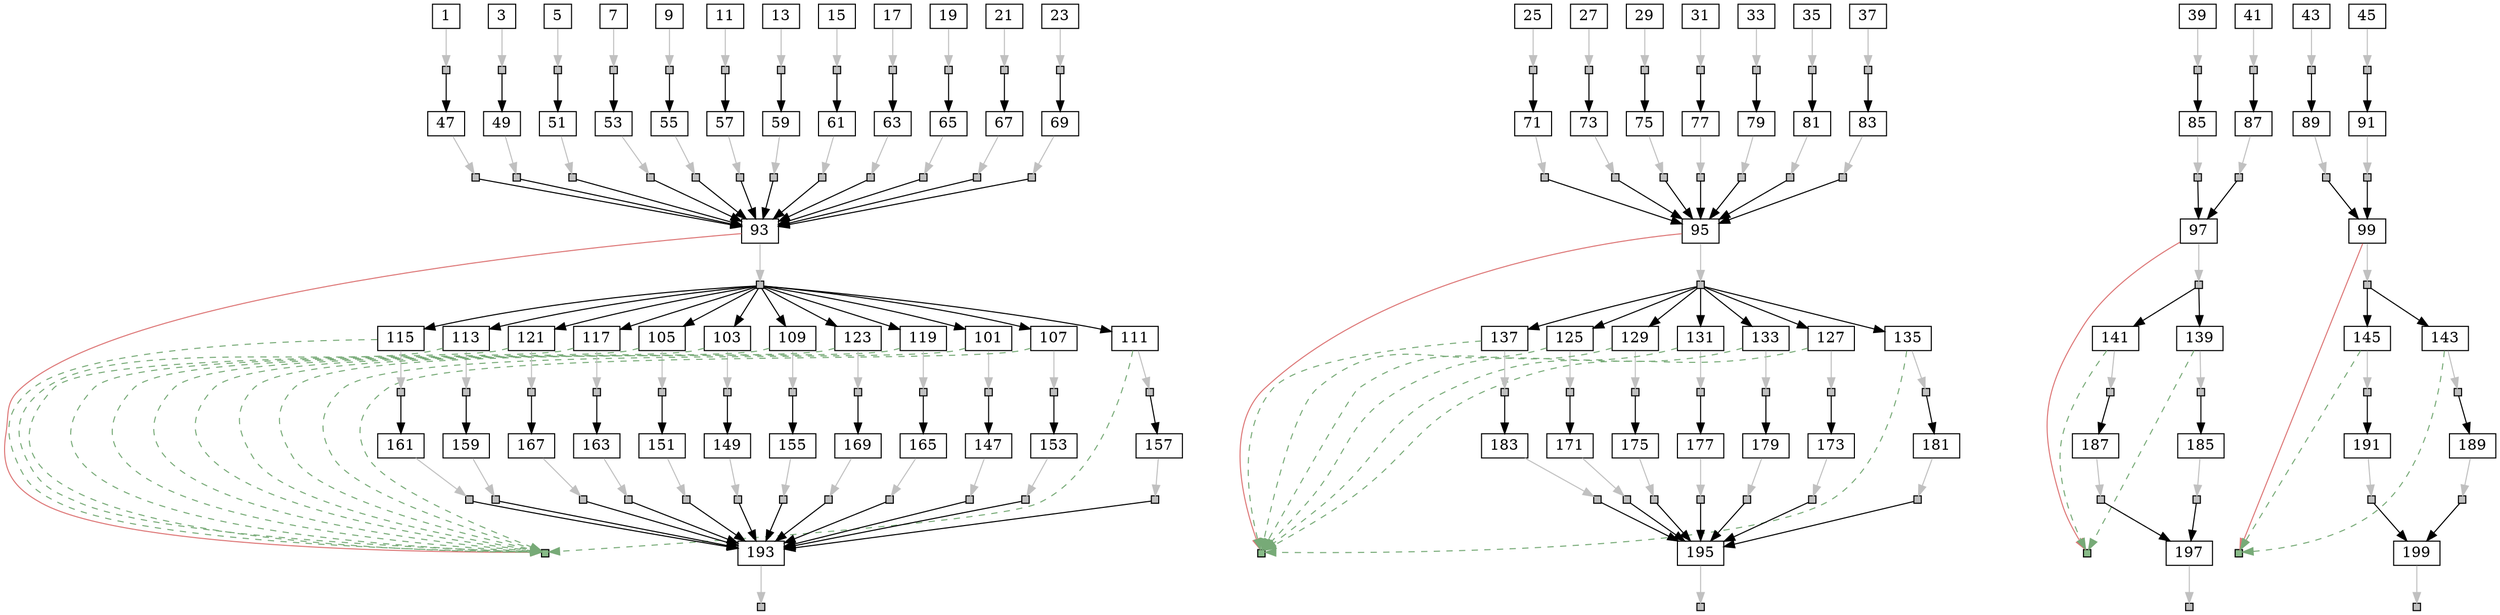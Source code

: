 strict digraph  {
	node [label="\N"];
	1	 [height=0,
		shape=rect,
		size=17.79,
		width=0];
	2	 [fillcolor=gray,
		height=0.1,
		label="",
		shape=rect,
		size=0,
		style=filled,
		width=0.1];
	1 -> 2	 [color=gray,
		size=41535820.0];
	47	 [height=0,
		shape=rect,
		size=567.43,
		width=0];
	2 -> 47	 [size=1017691.0];
	3	 [height=0,
		shape=rect,
		size=18.22,
		width=0];
	4	 [fillcolor=gray,
		height=0.1,
		label="",
		shape=rect,
		size=0,
		style=filled,
		width=0.1];
	3 -> 4	 [color=gray,
		size=41493153.0];
	49	 [height=0,
		shape=rect,
		size=326.45,
		width=0];
	4 -> 49	 [size=974220.0];
	5	 [height=0,
		shape=rect,
		size=17.92,
		width=0];
	6	 [fillcolor=gray,
		height=0.1,
		label="",
		shape=rect,
		size=0,
		style=filled,
		width=0.1];
	5 -> 6	 [color=gray,
		size=41487028.0];
	51	 [height=0,
		shape=rect,
		size=620.37,
		width=0];
	6 -> 51	 [size=960748.0];
	7	 [height=0,
		shape=rect,
		size=19.0,
		width=0];
	8	 [fillcolor=gray,
		height=0.1,
		label="",
		shape=rect,
		size=0,
		style=filled,
		width=0.1];
	7 -> 8	 [color=gray,
		size=41458450.0];
	53	 [height=0,
		shape=rect,
		size=661.64,
		width=0];
	8 -> 53	 [size=950187.0];
	9	 [height=0,
		shape=rect,
		size=17.68,
		width=0];
	10	 [fillcolor=gray,
		height=0.1,
		label="",
		shape=rect,
		size=0,
		style=filled,
		width=0.1];
	9 -> 10	 [color=gray,
		size=41529775.0];
	55	 [height=0,
		shape=rect,
		size=496.33,
		width=0];
	10 -> 55	 [size=989934.0];
	11	 [height=0,
		shape=rect,
		size=17.67,
		width=0];
	12	 [fillcolor=gray,
		height=0.1,
		label="",
		shape=rect,
		size=0,
		style=filled,
		width=0.1];
	11 -> 12	 [color=gray,
		size=41481902.0];
	57	 [height=0,
		shape=rect,
		size=550.03,
		width=0];
	12 -> 57	 [size=966991.0];
	13	 [height=0,
		shape=rect,
		size=18.58,
		width=0];
	14	 [fillcolor=gray,
		height=0.1,
		label="",
		shape=rect,
		size=0,
		style=filled,
		width=0.1];
	13 -> 14	 [color=gray,
		size=41443088.0];
	59	 [height=0,
		shape=rect,
		size=326.27,
		width=0];
	14 -> 59	 [size=1012953.0];
	15	 [height=0,
		shape=rect,
		size=18.04,
		width=0];
	16	 [fillcolor=gray,
		height=0.1,
		label="",
		shape=rect,
		size=0,
		style=filled,
		width=0.1];
	15 -> 16	 [color=gray,
		size=41505366.0];
	61	 [height=0,
		shape=rect,
		size=683.1,
		width=0];
	16 -> 61	 [size=996678.0];
	17	 [height=0,
		shape=rect,
		size=18.52,
		width=0];
	18	 [fillcolor=gray,
		height=0.1,
		label="",
		shape=rect,
		size=0,
		style=filled,
		width=0.1];
	17 -> 18	 [color=gray,
		size=41511911.0];
	63	 [height=0,
		shape=rect,
		size=266.4,
		width=0];
	18 -> 63	 [size=998858.0];
	19	 [height=0,
		shape=rect,
		size=18.36,
		width=0];
	20	 [fillcolor=gray,
		height=0.1,
		label="",
		shape=rect,
		size=0,
		style=filled,
		width=0.1];
	19 -> 20	 [color=gray,
		size=41457808.0];
	65	 [height=0,
		shape=rect,
		size=527.76,
		width=0];
	20 -> 65	 [size=956409.0];
	21	 [height=0,
		shape=rect,
		size=17.82,
		width=0];
	22	 [fillcolor=gray,
		height=0.1,
		label="",
		shape=rect,
		size=0,
		style=filled,
		width=0.1];
	21 -> 22	 [color=gray,
		size=41508216.0];
	67	 [height=0,
		shape=rect,
		size=606.94,
		width=0];
	22 -> 67	 [size=1014457.0];
	23	 [height=0,
		shape=rect,
		size=18.46,
		width=0];
	24	 [fillcolor=gray,
		height=0.1,
		label="",
		shape=rect,
		size=0,
		style=filled,
		width=0.1];
	23 -> 24	 [color=gray,
		size=41480079.0];
	69	 [height=0,
		shape=rect,
		size=670.0,
		width=0];
	24 -> 69	 [size=952263.0];
	25	 [height=0,
		shape=rect,
		size=17.92,
		width=0];
	26	 [fillcolor=gray,
		height=0.1,
		label="",
		shape=rect,
		size=0,
		style=filled,
		width=0.1];
	25 -> 26	 [color=gray,
		size=41496960.0];
	71	 [height=0,
		shape=rect,
		size=231.22,
		width=0];
	26 -> 71	 [size=1003025.0];
	27	 [height=0,
		shape=rect,
		size=18.92,
		width=0];
	28	 [fillcolor=gray,
		height=0.1,
		label="",
		shape=rect,
		size=0,
		style=filled,
		width=0.1];
	27 -> 28	 [color=gray,
		size=41451921.0];
	73	 [height=0,
		shape=rect,
		size=593.99,
		width=0];
	28 -> 73	 [size=952320.0];
	29	 [height=0,
		shape=rect,
		size=18.19,
		width=0];
	30	 [fillcolor=gray,
		height=0.1,
		label="",
		shape=rect,
		size=0,
		style=filled,
		width=0.1];
	29 -> 30	 [color=gray,
		size=41463775.0];
	75	 [height=0,
		shape=rect,
		size=631.61,
		width=0];
	30 -> 75	 [size=993296.0];
	31	 [height=0,
		shape=rect,
		size=18.55,
		width=0];
	32	 [fillcolor=gray,
		height=0.1,
		label="",
		shape=rect,
		size=0,
		style=filled,
		width=0.1];
	31 -> 32	 [color=gray,
		size=41510037.0];
	77	 [height=0,
		shape=rect,
		size=606.81,
		width=0];
	32 -> 77	 [size=1000379.0];
	33	 [height=0,
		shape=rect,
		size=18.63,
		width=0];
	34	 [fillcolor=gray,
		height=0.1,
		label="",
		shape=rect,
		size=0,
		style=filled,
		width=0.1];
	33 -> 34	 [color=gray,
		size=41482914.0];
	79	 [height=0,
		shape=rect,
		size=465.32,
		width=0];
	34 -> 79	 [size=971411.0];
	35	 [height=0,
		shape=rect,
		size=18.39,
		width=0];
	36	 [fillcolor=gray,
		height=0.1,
		label="",
		shape=rect,
		size=0,
		style=filled,
		width=0.1];
	35 -> 36	 [color=gray,
		size=41457653.0];
	81	 [height=0,
		shape=rect,
		size=518.59,
		width=0];
	36 -> 81	 [size=945595.0];
	37	 [height=0,
		shape=rect,
		size=18.23,
		width=0];
	38	 [fillcolor=gray,
		height=0.1,
		label="",
		shape=rect,
		size=0,
		style=filled,
		width=0.1];
	37 -> 38	 [color=gray,
		size=41514479.0];
	83	 [height=0,
		shape=rect,
		size=322.36,
		width=0];
	38 -> 83	 [size=979457.0];
	39	 [height=0,
		shape=rect,
		size=17.99,
		width=0];
	40	 [fillcolor=gray,
		height=0.1,
		label="",
		shape=rect,
		size=0,
		style=filled,
		width=0.1];
	39 -> 40	 [color=gray,
		size=41470144.0];
	85	 [height=0,
		shape=rect,
		size=447.72,
		width=0];
	40 -> 85	 [size=989954.0];
	41	 [height=0,
		shape=rect,
		size=18.51,
		width=0];
	42	 [fillcolor=gray,
		height=0.1,
		label="",
		shape=rect,
		size=0,
		style=filled,
		width=0.1];
	41 -> 42	 [color=gray,
		size=41471689.0];
	87	 [height=0,
		shape=rect,
		size=639.69,
		width=0];
	42 -> 87	 [size=938325.0];
	43	 [height=0,
		shape=rect,
		size=18.3,
		width=0];
	44	 [fillcolor=gray,
		height=0.1,
		label="",
		shape=rect,
		size=0,
		style=filled,
		width=0.1];
	43 -> 44	 [color=gray,
		size=41499292.0];
	89	 [height=0,
		shape=rect,
		size=645.04,
		width=0];
	44 -> 89	 [size=1008053.0];
	45	 [height=0,
		shape=rect,
		size=18.23,
		width=0];
	46	 [fillcolor=gray,
		height=0.1,
		label="",
		shape=rect,
		size=0,
		style=filled,
		width=0.1];
	45 -> 46	 [color=gray,
		size=41522552.0];
	91	 [height=0,
		shape=rect,
		size=586.96,
		width=0];
	46 -> 91	 [size=1004794.0];
	48	 [fillcolor=gray,
		height=0.1,
		label="",
		shape=rect,
		size=0,
		style=filled,
		width=0.1];
	47 -> 48	 [color=gray,
		size=43351690.0];
	93	 [height=0,
		shape=rect,
		size=5.24,
		width=0];
	48 -> 93	 [size=412138.0];
	50	 [fillcolor=gray,
		height=0.1,
		label="",
		shape=rect,
		size=0,
		style=filled,
		width=0.1];
	49 -> 50	 [color=gray,
		size=43099497.0];
	50 -> 93	 [size=159141.0];
	52	 [fillcolor=gray,
		height=0.1,
		label="",
		shape=rect,
		size=0,
		style=filled,
		width=0.1];
	51 -> 52	 [color=gray,
		size=43390796.0];
	52 -> 93	 [size=443093.0];
	54	 [fillcolor=gray,
		height=0.1,
		label="",
		shape=rect,
		size=0,
		style=filled,
		width=0.1];
	53 -> 54	 [color=gray,
		size=43391558.0];
	54 -> 93	 [size=461872.0];
	56	 [fillcolor=gray,
		height=0.1,
		label="",
		shape=rect,
		size=0,
		style=filled,
		width=0.1];
	55 -> 56	 [color=gray,
		size=43348330.0];
	56 -> 93	 [size=387066.0];
	58	 [fillcolor=gray,
		height=0.1,
		label="",
		shape=rect,
		size=0,
		style=filled,
		width=0.1];
	57 -> 58	 [color=gray,
		size=43181764.0];
	58 -> 93	 [size=245430.0];
	60	 [fillcolor=gray,
		height=0.1,
		label="",
		shape=rect,
		size=0,
		style=filled,
		width=0.1];
	59 -> 60	 [color=gray,
		size=43251506.0];
	60 -> 93	 [size=399948.0];
	62	 [fillcolor=gray,
		height=0.1,
		label="",
		shape=rect,
		size=0,
		style=filled,
		width=0.1];
	61 -> 62	 [color=gray,
		size=43297243.0];
	62 -> 93	 [size=367132.0];
	64	 [fillcolor=gray,
		height=0.1,
		label="",
		shape=rect,
		size=0,
		style=filled,
		width=0.1];
	63 -> 64	 [color=gray,
		size=43286325.0];
	64 -> 93	 [size=351849.0];
	66	 [fillcolor=gray,
		height=0.1,
		label="",
		shape=rect,
		size=0,
		style=filled,
		width=0.1];
	65 -> 66	 [color=gray,
		size=43342810.0];
	66 -> 93	 [size=419988.0];
	68	 [fillcolor=gray,
		height=0.1,
		label="",
		shape=rect,
		size=0,
		style=filled,
		width=0.1];
	67 -> 68	 [color=gray,
		size=43143761.0];
	68 -> 93	 [size=228579.0];
	70	 [fillcolor=gray,
		height=0.1,
		label="",
		shape=rect,
		size=0,
		style=filled,
		width=0.1];
	69 -> 70	 [color=gray,
		size=43264394.0];
	70 -> 93	 [size=315155.0];
	72	 [fillcolor=gray,
		height=0.1,
		label="",
		shape=rect,
		size=0,
		style=filled,
		width=0.1];
	71 -> 72	 [color=gray,
		size=43305120.0];
	95	 [height=0,
		shape=rect,
		size=5.09,
		width=0];
	72 -> 95	 [size=389762.0];
	74	 [fillcolor=gray,
		height=0.1,
		label="",
		shape=rect,
		size=0,
		style=filled,
		width=0.1];
	73 -> 74	 [color=gray,
		size=43386356.0];
	74 -> 95	 [size=465332.0];
	76	 [fillcolor=gray,
		height=0.1,
		label="",
		shape=rect,
		size=0,
		style=filled,
		width=0.1];
	75 -> 76	 [color=gray,
		size=43150834.0];
	76 -> 95	 [size=258932.0];
	78	 [fillcolor=gray,
		height=0.1,
		label="",
		shape=rect,
		size=0,
		style=filled,
		width=0.1];
	77 -> 78	 [color=gray,
		size=43117112.0];
	78 -> 95	 [size=186031.0];
	80	 [fillcolor=gray,
		height=0.1,
		label="",
		shape=rect,
		size=0,
		style=filled,
		width=0.1];
	79 -> 80	 [color=gray,
		size=43225744.0];
	80 -> 95	 [size=292818.0];
	82	 [fillcolor=gray,
		height=0.1,
		label="",
		shape=rect,
		size=0,
		style=filled,
		width=0.1];
	81 -> 82	 [color=gray,
		size=43203849.0];
	82 -> 95	 [size=270368.0];
	84	 [fillcolor=gray,
		height=0.1,
		label="",
		shape=rect,
		size=0,
		style=filled,
		width=0.1];
	83 -> 84	 [color=gray,
		size=43297016.0];
	84 -> 95	 [size=340571.0];
	86	 [fillcolor=gray,
		height=0.1,
		label="",
		shape=rect,
		size=0,
		style=filled,
		width=0.1];
	85 -> 86	 [color=gray,
		size=43287072.0];
	97	 [height=0,
		shape=rect,
		size=5.22,
		width=0];
	86 -> 97	 [size=385459.0];
	88	 [fillcolor=gray,
		height=0.1,
		label="",
		shape=rect,
		size=0,
		style=filled,
		width=0.1];
	87 -> 88	 [color=gray,
		size=43310423.0];
	88 -> 97	 [size=355636.0];
	90	 [fillcolor=gray,
		height=0.1,
		label="",
		shape=rect,
		size=0,
		style=filled,
		width=0.1];
	89 -> 90	 [color=gray,
		size=43287759.0];
	99	 [height=0,
		shape=rect,
		size=5.58,
		width=0];
	90 -> 99	 [size=375097.0];
	92	 [fillcolor=gray,
		height=0.1,
		label="",
		shape=rect,
		size=0,
		style=filled,
		width=0.1];
	91 -> 92	 [color=gray,
		size=43158963.0];
	92 -> 99	 [size=219782.0];
	94	 [fillcolor=gray,
		height=0.1,
		label="",
		shape=rect,
		size=0,
		style=filled,
		width=0.1];
	93 -> 94	 [color=gray,
		size=20536.0];
	201	 [fillcolor="#88bb88",
		height=0.1,
		label="",
		shape=rect,
		size=0,
		style=filled,
		width=0.1];
	93 -> 201	 [color="#dd7777",
		size=353793.0,
		weight=0];
	101	 [height=0,
		shape=rect,
		size=4.82,
		width=0];
	94 -> 101	 [size=0];
	103	 [height=0,
		shape=rect,
		size=5.38,
		width=0];
	94 -> 103	 [size=0];
	105	 [height=0,
		shape=rect,
		size=5.15,
		width=0];
	94 -> 105	 [size=0];
	107	 [height=0,
		shape=rect,
		size=4.7,
		width=0];
	94 -> 107	 [size=0];
	109	 [height=0,
		shape=rect,
		size=5.21,
		width=0];
	94 -> 109	 [size=0];
	111	 [height=0,
		shape=rect,
		size=4.83,
		width=0];
	94 -> 111	 [size=0];
	113	 [height=0,
		shape=rect,
		size=4.93,
		width=0];
	94 -> 113	 [size=0];
	115	 [height=0,
		shape=rect,
		size=5.07,
		width=0];
	94 -> 115	 [size=0];
	117	 [height=0,
		shape=rect,
		size=5.1,
		width=0];
	94 -> 117	 [size=0];
	119	 [height=0,
		shape=rect,
		size=4.98,
		width=0];
	94 -> 119	 [size=0];
	121	 [height=0,
		shape=rect,
		size=5.44,
		width=0];
	94 -> 121	 [size=0];
	123	 [height=0,
		shape=rect,
		size=5.29,
		width=0];
	94 -> 123	 [size=0];
	96	 [fillcolor=gray,
		height=0.1,
		label="",
		shape=rect,
		size=0,
		style=filled,
		width=0.1];
	95 -> 96	 [color=gray,
		size=33491.0];
	202	 [fillcolor="#88bb88",
		height=0.1,
		label="",
		shape=rect,
		size=0,
		style=filled,
		width=0.1];
	95 -> 202	 [color="#dd7777",
		size=353793.0,
		weight=0];
	125	 [height=0,
		shape=rect,
		size=5.04,
		width=0];
	96 -> 125	 [size=0];
	127	 [height=0,
		shape=rect,
		size=4.83,
		width=0];
	96 -> 127	 [size=0];
	129	 [height=0,
		shape=rect,
		size=5.08,
		width=0];
	96 -> 129	 [size=0];
	131	 [height=0,
		shape=rect,
		size=4.97,
		width=0];
	96 -> 131	 [size=0];
	133	 [height=0,
		shape=rect,
		size=5.03,
		width=0];
	96 -> 133	 [size=0];
	135	 [height=0,
		shape=rect,
		size=4.82,
		width=0];
	96 -> 135	 [size=0];
	137	 [height=0,
		shape=rect,
		size=5.05,
		width=0];
	96 -> 137	 [size=0];
	98	 [fillcolor=gray,
		height=0.1,
		label="",
		shape=rect,
		size=0,
		style=filled,
		width=0.1];
	97 -> 98	 [color=gray,
		size=29585.0];
	203	 [fillcolor="#88bb88",
		height=0.1,
		label="",
		shape=rect,
		size=0,
		style=filled,
		width=0.1];
	97 -> 203	 [color="#dd7777",
		size=353793.0,
		weight=0];
	139	 [height=0,
		shape=rect,
		size=5.21,
		width=0];
	98 -> 139	 [size=0];
	141	 [height=0,
		shape=rect,
		size=5.05,
		width=0];
	98 -> 141	 [size=0];
	100	 [fillcolor=gray,
		height=0.1,
		label="",
		shape=rect,
		size=0,
		style=filled,
		width=0.1];
	99 -> 100	 [color=gray,
		size=17978.0];
	204	 [fillcolor="#88bb88",
		height=0.1,
		label="",
		shape=rect,
		size=0,
		style=filled,
		width=0.1];
	99 -> 204	 [color="#dd7777",
		size=353793.0,
		weight=0];
	143	 [height=0,
		shape=rect,
		size=5.03,
		width=0];
	100 -> 143	 [size=0];
	145	 [height=0,
		shape=rect,
		size=5.29,
		width=0];
	100 -> 145	 [size=0];
	102	 [fillcolor=gray,
		height=0.1,
		label="",
		shape=rect,
		size=0,
		style=filled,
		width=0.1];
	101 -> 102	 [color=gray,
		size=28267.0];
	101 -> 201	 [color="#77aa77",
		size=0,
		style=dashed,
		weight=0];
	147	 [height=0,
		shape=rect,
		size=655.34,
		width=0];
	102 -> 147	 [size=7731.0];
	104	 [fillcolor=gray,
		height=0.1,
		label="",
		shape=rect,
		size=0,
		style=filled,
		width=0.1];
	103 -> 104	 [color=gray,
		size=30487.0];
	103 -> 201	 [color="#77aa77",
		size=0,
		style=dashed,
		weight=0];
	149	 [height=0,
		shape=rect,
		size=247.81,
		width=0];
	104 -> 149	 [size=9951.0];
	106	 [fillcolor=gray,
		height=0.1,
		label="",
		shape=rect,
		size=0,
		style=filled,
		width=0.1];
	105 -> 106	 [color=gray,
		size=38991.0];
	105 -> 201	 [color="#77aa77",
		size=0,
		style=dashed,
		weight=0];
	151	 [height=0,
		shape=rect,
		size=375.28,
		width=0];
	106 -> 151	 [size=18455.0];
	108	 [fillcolor=gray,
		height=0.1,
		label="",
		shape=rect,
		size=0,
		style=filled,
		width=0.1];
	107 -> 108	 [color=gray,
		size=32721.0];
	107 -> 201	 [color="#77aa77",
		size=0,
		style=dashed,
		weight=0];
	153	 [height=0,
		shape=rect,
		size=612.28,
		width=0];
	108 -> 153	 [size=12185.0];
	110	 [fillcolor=gray,
		height=0.1,
		label="",
		shape=rect,
		size=0,
		style=filled,
		width=0.1];
	109 -> 110	 [color=gray,
		size=39073.0];
	109 -> 201	 [color="#77aa77",
		size=0,
		style=dashed,
		weight=0];
	155	 [height=0,
		shape=rect,
		size=538.9,
		width=0];
	110 -> 155	 [size=18537.0];
	112	 [fillcolor=gray,
		height=0.1,
		label="",
		shape=rect,
		size=0,
		style=filled,
		width=0.1];
	111 -> 112	 [color=gray,
		size=27938.0];
	111 -> 201	 [color="#77aa77",
		size=0,
		style=dashed,
		weight=0];
	157	 [height=0,
		shape=rect,
		size=388.84,
		width=0];
	112 -> 157	 [size=7402.0];
	114	 [fillcolor=gray,
		height=0.1,
		label="",
		shape=rect,
		size=0,
		style=filled,
		width=0.1];
	113 -> 114	 [color=gray,
		size=38438.0];
	113 -> 201	 [color="#77aa77",
		size=0,
		style=dashed,
		weight=0];
	159	 [height=0,
		shape=rect,
		size=284.52,
		width=0];
	114 -> 159	 [size=17902.0];
	116	 [fillcolor=gray,
		height=0.1,
		label="",
		shape=rect,
		size=0,
		style=filled,
		width=0.1];
	115 -> 116	 [color=gray,
		size=28074.0];
	115 -> 201	 [color="#77aa77",
		size=0,
		style=dashed,
		weight=0];
	161	 [height=0,
		shape=rect,
		size=614.36,
		width=0];
	116 -> 161	 [size=7538.0];
	118	 [fillcolor=gray,
		height=0.1,
		label="",
		shape=rect,
		size=0,
		style=filled,
		width=0.1];
	117 -> 118	 [color=gray,
		size=37003.0];
	117 -> 201	 [color="#77aa77",
		size=0,
		style=dashed,
		weight=0];
	163	 [height=0,
		shape=rect,
		size=265.09,
		width=0];
	118 -> 163	 [size=16467.0];
	120	 [fillcolor=gray,
		height=0.1,
		label="",
		shape=rect,
		size=0,
		style=filled,
		width=0.1];
	119 -> 120	 [color=gray,
		size=27362.0];
	119 -> 201	 [color="#77aa77",
		size=0,
		style=dashed,
		weight=0];
	165	 [height=0,
		shape=rect,
		size=580.94,
		width=0];
	120 -> 165	 [size=6826.0];
	122	 [fillcolor=gray,
		height=0.1,
		label="",
		shape=rect,
		size=0,
		style=filled,
		width=0.1];
	121 -> 122	 [color=gray,
		size=38183.0];
	121 -> 201	 [color="#77aa77",
		size=0,
		style=dashed,
		weight=0];
	167	 [height=0,
		shape=rect,
		size=531.45,
		width=0];
	122 -> 167	 [size=17647.0];
	124	 [fillcolor=gray,
		height=0.1,
		label="",
		shape=rect,
		size=0,
		style=filled,
		width=0.1];
	123 -> 124	 [color=gray,
		size=38521.0];
	123 -> 201	 [color="#77aa77",
		size=0,
		style=dashed,
		weight=0];
	169	 [height=0,
		shape=rect,
		size=554.67,
		width=0];
	124 -> 169	 [size=17985.0];
	126	 [fillcolor=gray,
		height=0.1,
		label="",
		shape=rect,
		size=0,
		style=filled,
		width=0.1];
	125 -> 126	 [color=gray,
		size=40459.0];
	125 -> 202	 [color="#77aa77",
		size=0,
		style=dashed,
		weight=0];
	171	 [height=0,
		shape=rect,
		size=305.85,
		width=0];
	126 -> 171	 [size=6968.0];
	128	 [fillcolor=gray,
		height=0.1,
		label="",
		shape=rect,
		size=0,
		style=filled,
		width=0.1];
	127 -> 128	 [color=gray,
		size=40854.0];
	127 -> 202	 [color="#77aa77",
		size=0,
		style=dashed,
		weight=0];
	173	 [height=0,
		shape=rect,
		size=494.48,
		width=0];
	128 -> 173	 [size=7363.0];
	130	 [fillcolor=gray,
		height=0.1,
		label="",
		shape=rect,
		size=0,
		style=filled,
		width=0.1];
	129 -> 130	 [color=gray,
		size=41498.0];
	129 -> 202	 [color="#77aa77",
		size=0,
		style=dashed,
		weight=0];
	175	 [height=0,
		shape=rect,
		size=458.5,
		width=0];
	130 -> 175	 [size=8007.0];
	132	 [fillcolor=gray,
		height=0.1,
		label="",
		shape=rect,
		size=0,
		style=filled,
		width=0.1];
	131 -> 132	 [color=gray,
		size=45340.0];
	131 -> 202	 [color="#77aa77",
		size=0,
		style=dashed,
		weight=0];
	177	 [height=0,
		shape=rect,
		size=678.19,
		width=0];
	132 -> 177	 [size=11849.0];
	134	 [fillcolor=gray,
		height=0.1,
		label="",
		shape=rect,
		size=0,
		style=filled,
		width=0.1];
	133 -> 134	 [color=gray,
		size=42255.0];
	133 -> 202	 [color="#77aa77",
		size=0,
		style=dashed,
		weight=0];
	179	 [height=0,
		shape=rect,
		size=352.13,
		width=0];
	134 -> 179	 [size=8764.0];
	136	 [fillcolor=gray,
		height=0.1,
		label="",
		shape=rect,
		size=0,
		style=filled,
		width=0.1];
	135 -> 136	 [color=gray,
		size=45160.0];
	135 -> 202	 [color="#77aa77",
		size=0,
		style=dashed,
		weight=0];
	181	 [height=0,
		shape=rect,
		size=536.98,
		width=0];
	136 -> 181	 [size=11669.0];
	138	 [fillcolor=gray,
		height=0.1,
		label="",
		shape=rect,
		size=0,
		style=filled,
		width=0.1];
	137 -> 138	 [color=gray,
		size=43866.0];
	137 -> 202	 [color="#77aa77",
		size=0,
		style=dashed,
		weight=0];
	183	 [height=0,
		shape=rect,
		size=378.67,
		width=0];
	138 -> 183	 [size=10375.0];
	140	 [fillcolor=gray,
		height=0.1,
		label="",
		shape=rect,
		size=0,
		style=filled,
		width=0.1];
	139 -> 140	 [color=gray,
		size=40356.0];
	139 -> 203	 [color="#77aa77",
		size=0,
		style=dashed,
		weight=0];
	185	 [height=0,
		shape=rect,
		size=493.1,
		width=0];
	140 -> 185	 [size=10771.0];
	142	 [fillcolor=gray,
		height=0.1,
		label="",
		shape=rect,
		size=0,
		style=filled,
		width=0.1];
	141 -> 142	 [color=gray,
		size=38511.0];
	141 -> 203	 [color="#77aa77",
		size=0,
		style=dashed,
		weight=0];
	187	 [height=0,
		shape=rect,
		size=491.29,
		width=0];
	142 -> 187	 [size=8926.0];
	144	 [fillcolor=gray,
		height=0.1,
		label="",
		shape=rect,
		size=0,
		style=filled,
		width=0.1];
	143 -> 144	 [color=gray,
		size=31621.0];
	143 -> 204	 [color="#77aa77",
		size=0,
		style=dashed,
		weight=0];
	189	 [height=0,
		shape=rect,
		size=532.1,
		width=0];
	144 -> 189	 [size=13643.0];
	146	 [fillcolor=gray,
		height=0.1,
		label="",
		shape=rect,
		size=0,
		style=filled,
		width=0.1];
	145 -> 146	 [color=gray,
		size=26744.0];
	145 -> 204	 [color="#77aa77",
		size=0,
		style=dashed,
		weight=0];
	191	 [height=0,
		shape=rect,
		size=550.68,
		width=0];
	146 -> 191	 [size=8766.0];
	148	 [fillcolor=gray,
		height=0.1,
		label="",
		shape=rect,
		size=0,
		style=filled,
		width=0.1];
	147 -> 148	 [color=gray,
		size=43279292.0];
	193	 [height=0,
		shape=rect,
		size=5.1,
		width=0];
	148 -> 193	 [size=339740.0];
	150	 [fillcolor=gray,
		height=0.1,
		label="",
		shape=rect,
		size=0,
		style=filled,
		width=0.1];
	149 -> 150	 [color=gray,
		size=43273371.0];
	150 -> 193	 [size=333015.0];
	152	 [fillcolor=gray,
		height=0.1,
		label="",
		shape=rect,
		size=0,
		style=filled,
		width=0.1];
	151 -> 152	 [color=gray,
		size=43354285.0];
	152 -> 193	 [size=406582.0];
	154	 [fillcolor=gray,
		height=0.1,
		label="",
		shape=rect,
		size=0,
		style=filled,
		width=0.1];
	153 -> 154	 [color=gray,
		size=43189599.0];
	154 -> 193	 [size=259913.0];
	156	 [fillcolor=gray,
		height=0.1,
		label="",
		shape=rect,
		size=0,
		style=filled,
		width=0.1];
	155 -> 156	 [color=gray,
		size=43415569.0];
	156 -> 193	 [size=454305.0];
	158	 [fillcolor=gray,
		height=0.1,
		label="",
		shape=rect,
		size=0,
		style=filled,
		width=0.1];
	157 -> 158	 [color=gray,
		size=43314135.0];
	158 -> 193	 [size=377801.0];
	160	 [fillcolor=gray,
		height=0.1,
		label="",
		shape=rect,
		size=0,
		style=filled,
		width=0.1];
	159 -> 160	 [color=gray,
		size=43102451.0];
	160 -> 193	 [size=250893.0];
	162	 [fillcolor=gray,
		height=0.1,
		label="",
		shape=rect,
		size=0,
		style=filled,
		width=0.1];
	161 -> 162	 [color=gray,
		size=43317310.0];
	162 -> 193	 [size=387199.0];
	164	 [fillcolor=gray,
		height=0.1,
		label="",
		shape=rect,
		size=0,
		style=filled,
		width=0.1];
	163 -> 164	 [color=gray,
		size=43303919.0];
	164 -> 193	 [size=369443.0];
	166	 [fillcolor=gray,
		height=0.1,
		label="",
		shape=rect,
		size=0,
		style=filled,
		width=0.1];
	165 -> 166	 [color=gray,
		size=43168728.0];
	166 -> 193	 [size=245906.0];
	168	 [fillcolor=gray,
		height=0.1,
		label="",
		shape=rect,
		size=0,
		style=filled,
		width=0.1];
	167 -> 168	 [color=gray,
		size=43225778.0];
	168 -> 193	 [size=310596.0];
	170	 [fillcolor=gray,
		height=0.1,
		label="",
		shape=rect,
		size=0,
		style=filled,
		width=0.1];
	169 -> 170	 [color=gray,
		size=43378188.0];
	170 -> 193	 [size=428949.0];
	172	 [fillcolor=gray,
		height=0.1,
		label="",
		shape=rect,
		size=0,
		style=filled,
		width=0.1];
	171 -> 172	 [color=gray,
		size=43361861.0];
	195	 [height=0,
		shape=rect,
		size=5.39,
		width=0];
	172 -> 195	 [size=446503.0];
	174	 [fillcolor=gray,
		height=0.1,
		label="",
		shape=rect,
		size=0,
		style=filled,
		width=0.1];
	173 -> 174	 [color=gray,
		size=43134179.0];
	174 -> 195	 [size=213155.0];
	176	 [fillcolor=gray,
		height=0.1,
		label="",
		shape=rect,
		size=0,
		style=filled,
		width=0.1];
	175 -> 176	 [color=gray,
		size=43100341.0];
	176 -> 195	 [size=208439.0];
	178	 [fillcolor=gray,
		height=0.1,
		label="",
		shape=rect,
		size=0,
		style=filled,
		width=0.1];
	177 -> 178	 [color=gray,
		size=43381248.0];
	178 -> 195	 [size=450167.0];
	180	 [fillcolor=gray,
		height=0.1,
		label="",
		shape=rect,
		size=0,
		style=filled,
		width=0.1];
	179 -> 180	 [color=gray,
		size=43370346.0];
	180 -> 195	 [size=437420.0];
	182	 [fillcolor=gray,
		height=0.1,
		label="",
		shape=rect,
		size=0,
		style=filled,
		width=0.1];
	181 -> 182	 [color=gray,
		size=43260138.0];
	182 -> 195	 [size=326657.0];
	184	 [fillcolor=gray,
		height=0.1,
		label="",
		shape=rect,
		size=0,
		style=filled,
		width=0.1];
	183 -> 184	 [color=gray,
		size=43233315.0];
	184 -> 195	 [size=276870.0];
	186	 [fillcolor=gray,
		height=0.1,
		label="",
		shape=rect,
		size=0,
		style=filled,
		width=0.1];
	185 -> 186	 [color=gray,
		size=43208212.0];
	197	 [height=0,
		shape=rect,
		size=4.97,
		width=0];
	186 -> 197	 [size=306599.0];
	188	 [fillcolor=gray,
		height=0.1,
		label="",
		shape=rect,
		size=0,
		style=filled,
		width=0.1];
	187 -> 188	 [color=gray,
		size=43215940.0];
	188 -> 197	 [size=261153.0];
	190	 [fillcolor=gray,
		height=0.1,
		label="",
		shape=rect,
		size=0,
		style=filled,
		width=0.1];
	189 -> 190	 [color=gray,
		size=43380777.0];
	199	 [height=0,
		shape=rect,
		size=5.55,
		width=0];
	190 -> 199	 [size=468115.0];
	192	 [fillcolor=gray,
		height=0.1,
		label="",
		shape=rect,
		size=0,
		style=filled,
		width=0.1];
	191 -> 192	 [color=gray,
		size=43292974.0];
	192 -> 199	 [size=353793.0];
	194	 [fillcolor=gray,
		height=0.1,
		label="",
		shape=rect,
		size=0,
		style=filled,
		width=0.1];
	193 -> 194	 [color=gray,
		size=49711.0];
	196	 [fillcolor=gray,
		height=0.1,
		label="",
		shape=rect,
		size=0,
		style=filled,
		width=0.1];
	195 -> 196	 [color=gray,
		size=36316.0];
	198	 [fillcolor=gray,
		height=0.1,
		label="",
		shape=rect,
		size=0,
		style=filled,
		width=0.1];
	197 -> 198	 [color=gray,
		size=35703.0];
	200	 [fillcolor=gray,
		height=0.1,
		label="",
		shape=rect,
		size=0,
		style=filled,
		width=0.1];
	199 -> 200	 [color=gray,
		size=31815.0];
}
